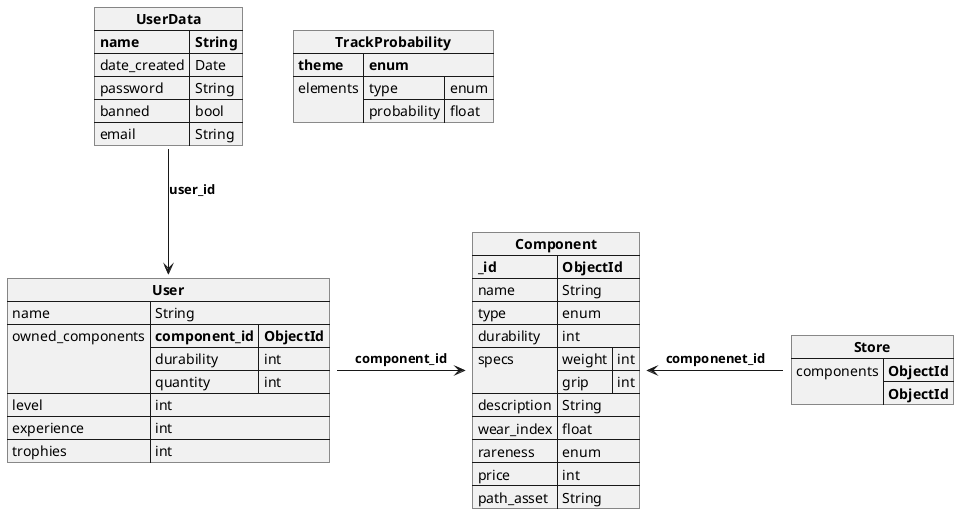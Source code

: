@startuml diagram
json "<b>User" as User {
   "name": "String",
   "owned_components": {
        "<b>component_id": "<b>ObjectId",
        "durability": "int",
        "quantity": "int"
   },
   "level": "int",
   "experience": "int",
   "trophies": "int"
}

json "<b>UserData" as UserData {
   "<b>name": "<b>String",
   "date_created": "Date",
   "password": "String",
   "banned": "bool",
   "email": "String"
}

json "<b>Component" as Component {
   "<b>_id": "<b>ObjectId",
   "name": "String",
   "type": "enum",
   "durability": "int",
   "specs": {
      "weight": "int",
      "grip": "int"
   },
   "description": "String",
   "wear_index": "float",
   "rareness": "enum",
   "price": "int",
   "path_asset": "String"
}

json "<b>Store" as Store {
   "components": [
      "<b>ObjectId", 
      "<b>ObjectId"
   ]
}

json "<b>TrackProbability" as TrackProbability {
   "<b>theme": "<b>enum",
   "elements": [
      {"type": "enum", "probability": "float"}
   ]
}

'User.owned_components.component_id refers to Component._id'
User -right-> Component : <b>component_id

Store -left-> Component : <b>componenet_id

UserData -down-> User : <b>user_id

@enduml